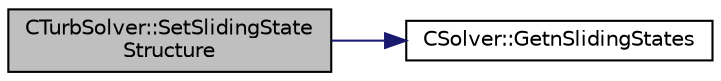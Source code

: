 digraph "CTurbSolver::SetSlidingStateStructure"
{
  edge [fontname="Helvetica",fontsize="10",labelfontname="Helvetica",labelfontsize="10"];
  node [fontname="Helvetica",fontsize="10",shape=record];
  rankdir="LR";
  Node367 [label="CTurbSolver::SetSlidingState\lStructure",height=0.2,width=0.4,color="black", fillcolor="grey75", style="filled", fontcolor="black"];
  Node367 -> Node368 [color="midnightblue",fontsize="10",style="solid",fontname="Helvetica"];
  Node368 [label="CSolver::GetnSlidingStates",height=0.2,width=0.4,color="black", fillcolor="white", style="filled",URL="$class_c_solver.html#a0cacb363a54fa281d99d174ddb07632f",tooltip="Get the number of outer states for fluid interface nodes. "];
}

